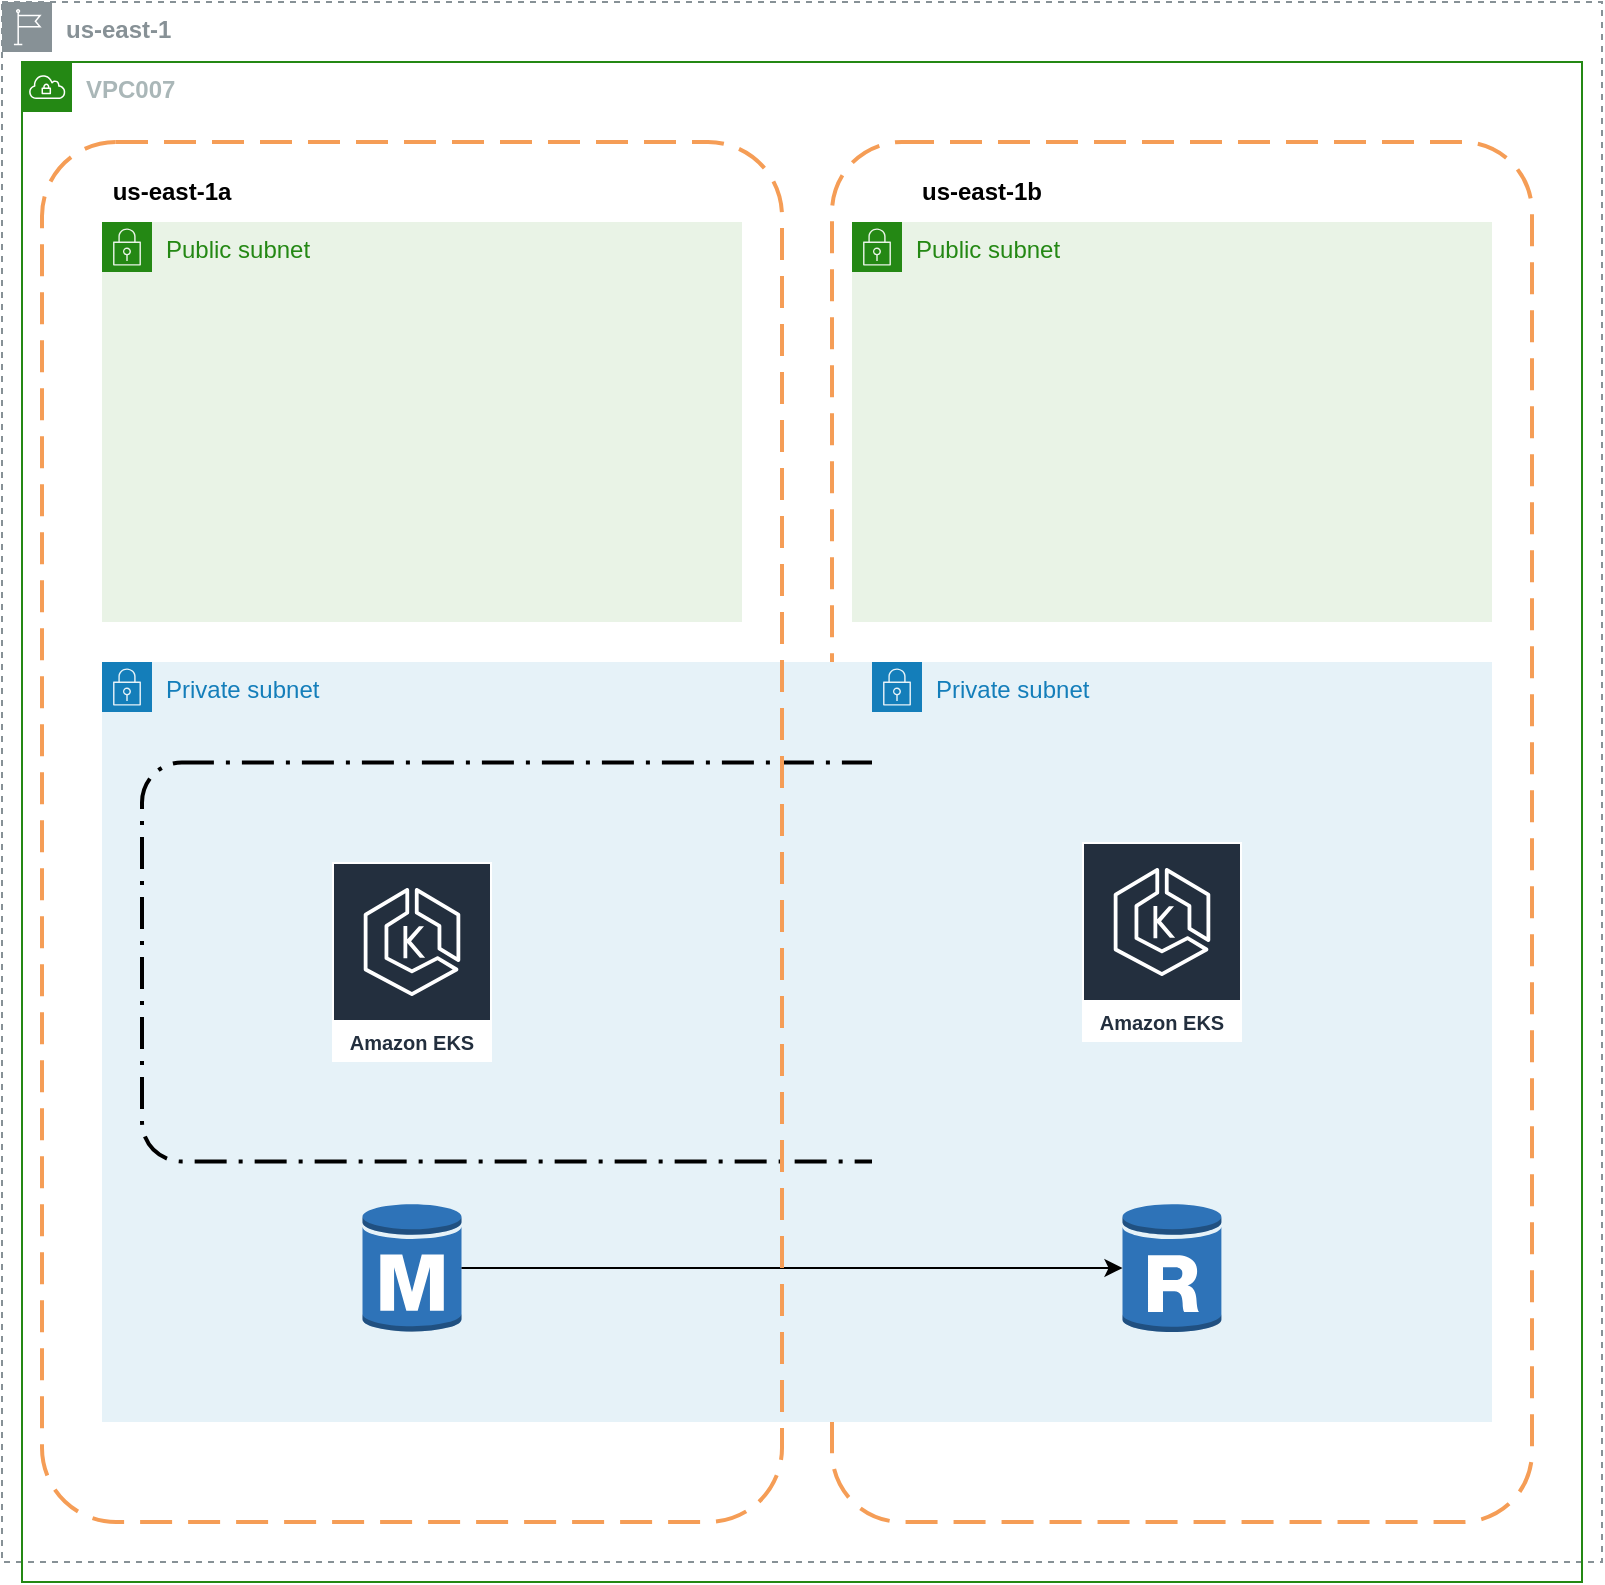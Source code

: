 <mxfile version="16.1.0" type="github">
  <diagram id="SR_4pRoGoDqsYM3gGltI" name="Page-1">
    <mxGraphModel dx="1002" dy="706" grid="1" gridSize="10" guides="1" tooltips="1" connect="1" arrows="1" fold="1" page="1" pageScale="1" pageWidth="850" pageHeight="1100" math="0" shadow="0">
      <root>
        <mxCell id="0" />
        <mxCell id="1" parent="0" />
        <mxCell id="BQqs-eVoa-7M6T6eeTgY-2" value="&lt;b&gt;us-east-1&lt;/b&gt;" style="sketch=0;outlineConnect=0;gradientColor=none;html=1;whiteSpace=wrap;fontSize=12;fontStyle=0;shape=mxgraph.aws4.group;grIcon=mxgraph.aws4.group_region;strokeColor=#879196;fillColor=none;verticalAlign=top;align=left;spacingLeft=30;fontColor=#879196;dashed=1;shadow=0;" vertex="1" parent="1">
          <mxGeometry x="10" y="10" width="800" height="780" as="geometry" />
        </mxCell>
        <mxCell id="BQqs-eVoa-7M6T6eeTgY-3" value="&lt;b&gt;VPC007&lt;/b&gt;" style="points=[[0,0],[0.25,0],[0.5,0],[0.75,0],[1,0],[1,0.25],[1,0.5],[1,0.75],[1,1],[0.75,1],[0.5,1],[0.25,1],[0,1],[0,0.75],[0,0.5],[0,0.25]];outlineConnect=0;gradientColor=none;html=1;whiteSpace=wrap;fontSize=12;fontStyle=0;container=1;pointerEvents=0;collapsible=0;recursiveResize=0;shape=mxgraph.aws4.group;grIcon=mxgraph.aws4.group_vpc;strokeColor=#248814;fillColor=none;verticalAlign=top;align=left;spacingLeft=30;fontColor=#AAB7B8;dashed=0;" vertex="1" parent="1">
          <mxGeometry x="20" y="40" width="780" height="760" as="geometry" />
        </mxCell>
        <mxCell id="BQqs-eVoa-7M6T6eeTgY-5" value="" style="rounded=1;arcSize=10;dashed=1;strokeColor=#F59D56;fillColor=none;gradientColor=none;dashPattern=8 4;strokeWidth=2;" vertex="1" parent="BQqs-eVoa-7M6T6eeTgY-3">
          <mxGeometry x="405" y="40" width="350" height="690" as="geometry" />
        </mxCell>
        <mxCell id="BQqs-eVoa-7M6T6eeTgY-11" value="&lt;b&gt;us-east-1a&lt;/b&gt;" style="text;html=1;strokeColor=none;fillColor=none;align=center;verticalAlign=middle;whiteSpace=wrap;rounded=0;shadow=0;" vertex="1" parent="BQqs-eVoa-7M6T6eeTgY-3">
          <mxGeometry x="30" y="50" width="90" height="30" as="geometry" />
        </mxCell>
        <mxCell id="BQqs-eVoa-7M6T6eeTgY-12" value="&lt;b&gt;us-east-1b&lt;/b&gt;" style="text;html=1;strokeColor=none;fillColor=none;align=center;verticalAlign=middle;whiteSpace=wrap;rounded=0;shadow=0;" vertex="1" parent="BQqs-eVoa-7M6T6eeTgY-3">
          <mxGeometry x="440" y="50" width="80" height="30" as="geometry" />
        </mxCell>
        <mxCell id="BQqs-eVoa-7M6T6eeTgY-14" value="Private subnet" style="points=[[0,0],[0.25,0],[0.5,0],[0.75,0],[1,0],[1,0.25],[1,0.5],[1,0.75],[1,1],[0.75,1],[0.5,1],[0.25,1],[0,1],[0,0.75],[0,0.5],[0,0.25]];outlineConnect=0;gradientColor=none;html=1;whiteSpace=wrap;fontSize=12;fontStyle=0;container=1;pointerEvents=0;collapsible=0;recursiveResize=0;shape=mxgraph.aws4.group;grIcon=mxgraph.aws4.group_security_group;grStroke=0;strokeColor=#147EBA;fillColor=#E6F2F8;verticalAlign=top;align=left;spacingLeft=30;fontColor=#147EBA;dashed=0;shadow=0;" vertex="1" parent="BQqs-eVoa-7M6T6eeTgY-3">
          <mxGeometry x="40" y="300" width="680" height="380" as="geometry" />
        </mxCell>
        <mxCell id="BQqs-eVoa-7M6T6eeTgY-24" value="" style="rounded=1;arcSize=10;dashed=1;fillColor=none;gradientColor=none;dashPattern=8 3 1 3;strokeWidth=2;shadow=0;" vertex="1" parent="BQqs-eVoa-7M6T6eeTgY-14">
          <mxGeometry x="20" y="50.25" width="660" height="199.5" as="geometry" />
        </mxCell>
        <mxCell id="BQqs-eVoa-7M6T6eeTgY-19" value="" style="outlineConnect=0;dashed=0;verticalLabelPosition=bottom;verticalAlign=top;align=center;html=1;shape=mxgraph.aws3.rds_db_instance;fillColor=#2E73B8;gradientColor=none;shadow=0;" vertex="1" parent="BQqs-eVoa-7M6T6eeTgY-14">
          <mxGeometry x="130.25" y="270" width="49.5" height="66" as="geometry" />
        </mxCell>
        <mxCell id="BQqs-eVoa-7M6T6eeTgY-16" value="Public subnet" style="points=[[0,0],[0.25,0],[0.5,0],[0.75,0],[1,0],[1,0.25],[1,0.5],[1,0.75],[1,1],[0.75,1],[0.5,1],[0.25,1],[0,1],[0,0.75],[0,0.5],[0,0.25]];outlineConnect=0;gradientColor=none;html=1;whiteSpace=wrap;fontSize=12;fontStyle=0;container=1;pointerEvents=0;collapsible=0;recursiveResize=0;shape=mxgraph.aws4.group;grIcon=mxgraph.aws4.group_security_group;grStroke=0;strokeColor=#248814;fillColor=#E9F3E6;verticalAlign=top;align=left;spacingLeft=30;fontColor=#248814;dashed=0;shadow=0;" vertex="1" parent="BQqs-eVoa-7M6T6eeTgY-3">
          <mxGeometry x="40" y="80" width="320" height="200" as="geometry" />
        </mxCell>
        <mxCell id="BQqs-eVoa-7M6T6eeTgY-17" value="Private subnet" style="points=[[0,0],[0.25,0],[0.5,0],[0.75,0],[1,0],[1,0.25],[1,0.5],[1,0.75],[1,1],[0.75,1],[0.5,1],[0.25,1],[0,1],[0,0.75],[0,0.5],[0,0.25]];outlineConnect=0;gradientColor=none;html=1;whiteSpace=wrap;fontSize=12;fontStyle=0;container=1;pointerEvents=0;collapsible=0;recursiveResize=0;shape=mxgraph.aws4.group;grIcon=mxgraph.aws4.group_security_group;grStroke=0;strokeColor=#147EBA;fillColor=#E6F2F8;verticalAlign=top;align=left;spacingLeft=30;fontColor=#147EBA;dashed=0;shadow=0;" vertex="1" parent="BQqs-eVoa-7M6T6eeTgY-3">
          <mxGeometry x="425" y="300" width="310" height="380" as="geometry" />
        </mxCell>
        <mxCell id="BQqs-eVoa-7M6T6eeTgY-20" value="" style="outlineConnect=0;dashed=0;verticalLabelPosition=bottom;verticalAlign=top;align=center;html=1;shape=mxgraph.aws3.rds_db_instance_read_replica;fillColor=#2E73B8;gradientColor=none;shadow=0;" vertex="1" parent="BQqs-eVoa-7M6T6eeTgY-17">
          <mxGeometry x="125.25" y="270" width="49.5" height="66" as="geometry" />
        </mxCell>
        <mxCell id="BQqs-eVoa-7M6T6eeTgY-18" value="Public subnet" style="points=[[0,0],[0.25,0],[0.5,0],[0.75,0],[1,0],[1,0.25],[1,0.5],[1,0.75],[1,1],[0.75,1],[0.5,1],[0.25,1],[0,1],[0,0.75],[0,0.5],[0,0.25]];outlineConnect=0;gradientColor=none;html=1;whiteSpace=wrap;fontSize=12;fontStyle=0;container=1;pointerEvents=0;collapsible=0;recursiveResize=0;shape=mxgraph.aws4.group;grIcon=mxgraph.aws4.group_security_group;grStroke=0;strokeColor=#248814;fillColor=#E9F3E6;verticalAlign=top;align=left;spacingLeft=30;fontColor=#248814;dashed=0;shadow=0;" vertex="1" parent="BQqs-eVoa-7M6T6eeTgY-3">
          <mxGeometry x="415" y="80" width="320" height="200" as="geometry" />
        </mxCell>
        <mxCell id="BQqs-eVoa-7M6T6eeTgY-21" style="edgeStyle=orthogonalEdgeStyle;rounded=0;orthogonalLoop=1;jettySize=auto;html=1;" edge="1" parent="BQqs-eVoa-7M6T6eeTgY-3" source="BQqs-eVoa-7M6T6eeTgY-19" target="BQqs-eVoa-7M6T6eeTgY-20">
          <mxGeometry relative="1" as="geometry" />
        </mxCell>
        <mxCell id="BQqs-eVoa-7M6T6eeTgY-22" value="Amazon EKS" style="sketch=0;outlineConnect=0;fontColor=#232F3E;gradientColor=none;strokeColor=#ffffff;fillColor=#232F3E;dashed=0;verticalLabelPosition=middle;verticalAlign=bottom;align=center;html=1;whiteSpace=wrap;fontSize=10;fontStyle=1;spacing=3;shape=mxgraph.aws4.productIcon;prIcon=mxgraph.aws4.eks;shadow=0;" vertex="1" parent="BQqs-eVoa-7M6T6eeTgY-3">
          <mxGeometry x="155" y="400" width="80" height="100" as="geometry" />
        </mxCell>
        <mxCell id="BQqs-eVoa-7M6T6eeTgY-23" value="Amazon EKS" style="sketch=0;outlineConnect=0;fontColor=#232F3E;gradientColor=none;strokeColor=#ffffff;fillColor=#232F3E;dashed=0;verticalLabelPosition=middle;verticalAlign=bottom;align=center;html=1;whiteSpace=wrap;fontSize=10;fontStyle=1;spacing=3;shape=mxgraph.aws4.productIcon;prIcon=mxgraph.aws4.eks;shadow=0;" vertex="1" parent="BQqs-eVoa-7M6T6eeTgY-3">
          <mxGeometry x="530" y="390" width="80" height="100" as="geometry" />
        </mxCell>
        <mxCell id="BQqs-eVoa-7M6T6eeTgY-4" value="" style="rounded=1;arcSize=10;dashed=1;strokeColor=#F59D56;fillColor=none;gradientColor=none;dashPattern=8 4;strokeWidth=2;" vertex="1" parent="BQqs-eVoa-7M6T6eeTgY-3">
          <mxGeometry x="10" y="40" width="370" height="690" as="geometry" />
        </mxCell>
      </root>
    </mxGraphModel>
  </diagram>
</mxfile>
